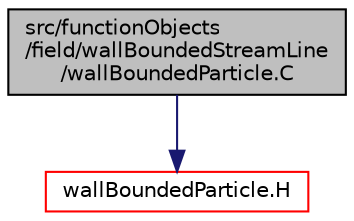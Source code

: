 digraph "src/functionObjects/field/wallBoundedStreamLine/wallBoundedParticle.C"
{
  bgcolor="transparent";
  edge [fontname="Helvetica",fontsize="10",labelfontname="Helvetica",labelfontsize="10"];
  node [fontname="Helvetica",fontsize="10",shape=record];
  Node0 [label="src/functionObjects\l/field/wallBoundedStreamLine\l/wallBoundedParticle.C",height=0.2,width=0.4,color="black", fillcolor="grey75", style="filled", fontcolor="black"];
  Node0 -> Node1 [color="midnightblue",fontsize="10",style="solid",fontname="Helvetica"];
  Node1 [label="wallBoundedParticle.H",height=0.2,width=0.4,color="red",URL="$a04835.html"];
}
